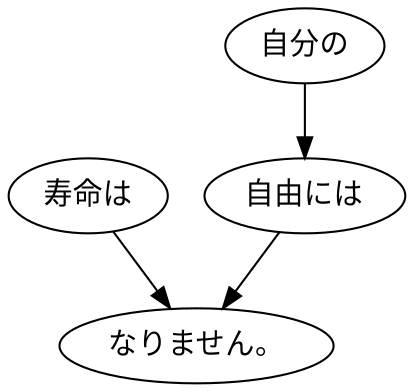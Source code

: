 digraph graph6757 {
	node0 [label="寿命は"];
	node1 [label="自分の"];
	node2 [label="自由には"];
	node3 [label="なりません。"];
	node0 -> node3;
	node1 -> node2;
	node2 -> node3;
}
